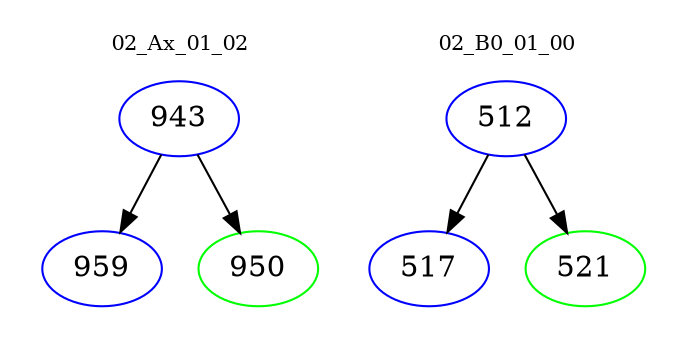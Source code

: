 digraph{
subgraph cluster_0 {
color = white
label = "02_Ax_01_02";
fontsize=10;
T0_943 [label="943", color="blue"]
T0_943 -> T0_959 [color="black"]
T0_959 [label="959", color="blue"]
T0_943 -> T0_950 [color="black"]
T0_950 [label="950", color="green"]
}
subgraph cluster_1 {
color = white
label = "02_B0_01_00";
fontsize=10;
T1_512 [label="512", color="blue"]
T1_512 -> T1_517 [color="black"]
T1_517 [label="517", color="blue"]
T1_512 -> T1_521 [color="black"]
T1_521 [label="521", color="green"]
}
}
